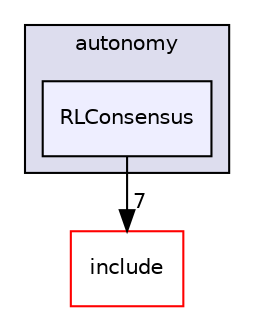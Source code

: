 digraph "/root/scrimmage/scrimmage/src/plugins/autonomy/RLConsensus" {
  compound=true
  node [ fontsize="10", fontname="Helvetica"];
  edge [ labelfontsize="10", labelfontname="Helvetica"];
  subgraph clusterdir_9a5cd39d655c6343ef9bc0ff48b9632e {
    graph [ bgcolor="#ddddee", pencolor="black", label="autonomy" fontname="Helvetica", fontsize="10", URL="dir_9a5cd39d655c6343ef9bc0ff48b9632e.html"]
  dir_704063e12fcdb26b3360e5c618cd9fe5 [shape=box, label="RLConsensus", style="filled", fillcolor="#eeeeff", pencolor="black", URL="dir_704063e12fcdb26b3360e5c618cd9fe5.html"];
  }
  dir_d44c64559bbebec7f509842c48db8b23 [shape=box label="include" fillcolor="white" style="filled" color="red" URL="dir_d44c64559bbebec7f509842c48db8b23.html"];
  dir_704063e12fcdb26b3360e5c618cd9fe5->dir_d44c64559bbebec7f509842c48db8b23 [headlabel="7", labeldistance=1.5 headhref="dir_000181_000004.html"];
}
